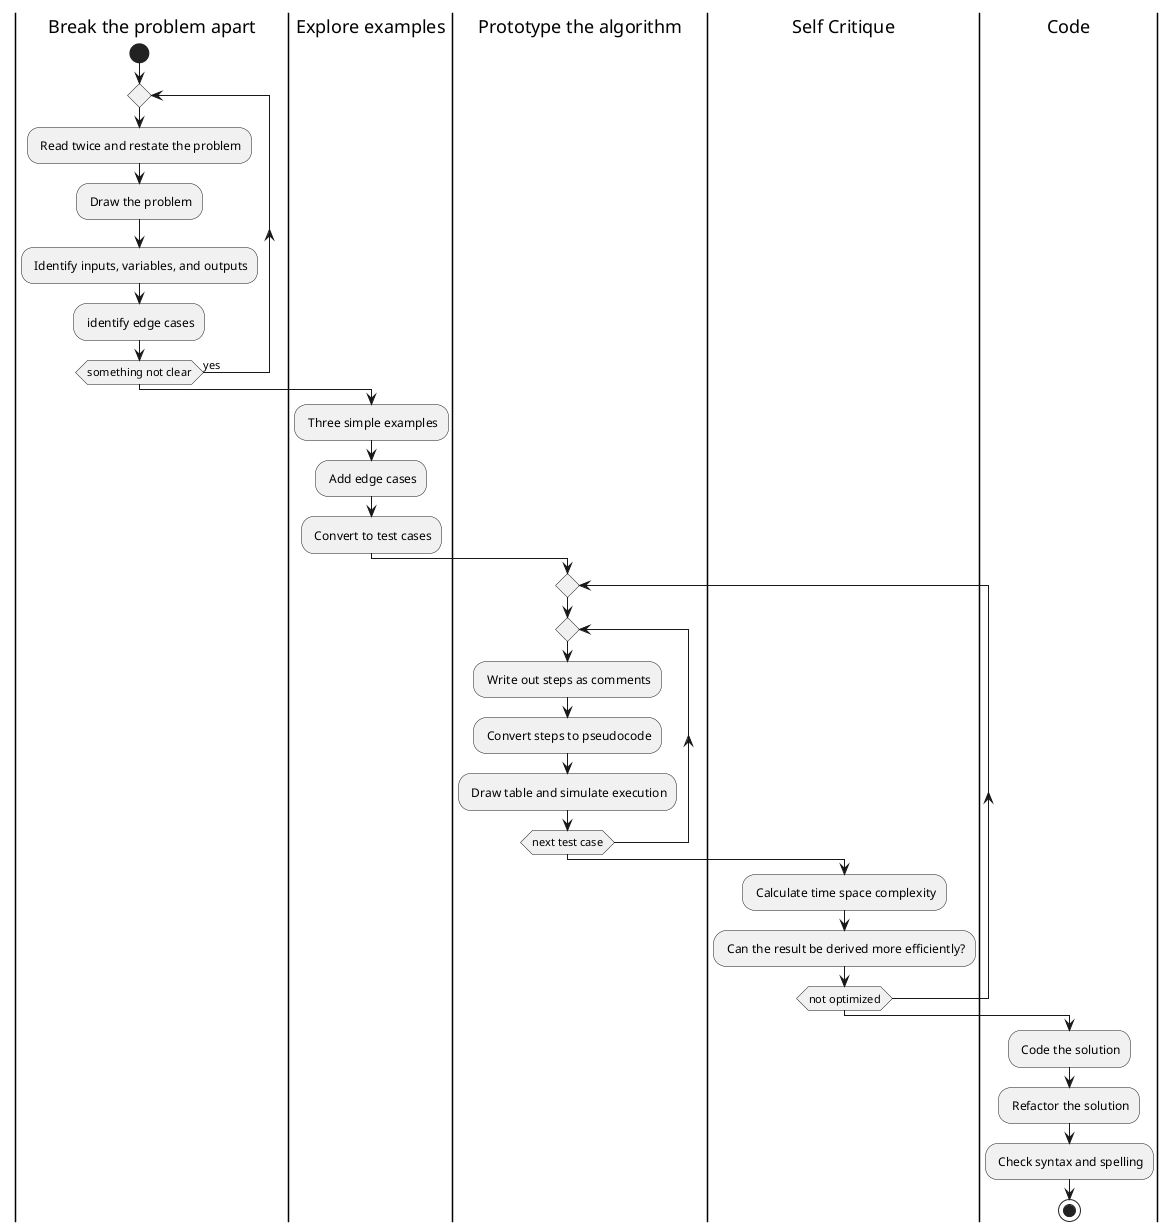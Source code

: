 @startuml
skinparam defaultTextAlignment center
!pragma useVerticalIf on

|Break the problem apart|
start
    repeat
        : Read twice and restate the problem;
        : Draw the problem;
        : Identify inputs, variables, and outputs;
        : identify edge cases;
    repeat while (something not clear) is (yes)

|Explore examples|

    : Three simple examples;
    : Add edge cases;
    : Convert to test cases;

|Prototype the algorithm|
    repeat
        repeat
            : Write out steps as comments;
            : Convert steps to pseudocode;
            : Draw table and simulate execution;
        repeat while (next test case)
|Self Critique|
    : Calculate time space complexity;
    : Can the result be derived more efficiently?;
    repeat while (not optimized)

|Code|
    : Code the solution;
    : Refactor the solution;
    : Check syntax and spelling;
stop
@enduml
